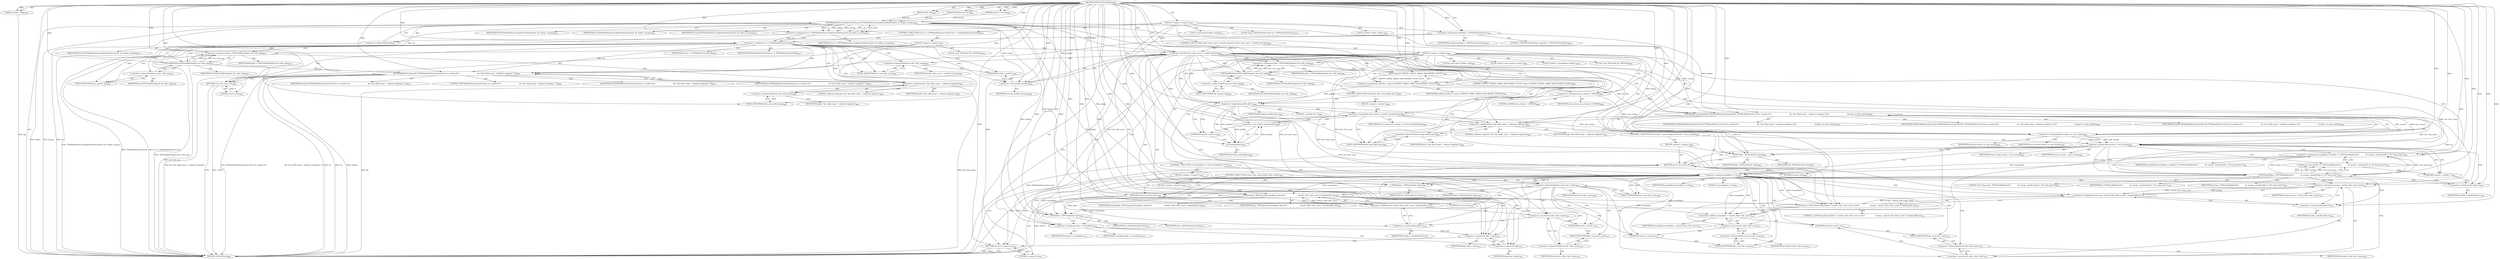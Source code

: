 digraph "TIFFFetchStripThing" {  
"96489" [label = <(METHOD,TIFFFetchStripThing)<SUB>6969</SUB>> ]
"96490" [label = <(PARAM,TIFF *tif)<SUB>6969</SUB>> ]
"96491" [label = <(PARAM,TIFFDirEntry *dir)<SUB>6969</SUB>> ]
"96492" [label = <(PARAM,uint32_t nstrips)<SUB>6969</SUB>> ]
"96493" [label = <(PARAM,uint64_t **lpp)<SUB>6970</SUB>> ]
"96494" [label = <(BLOCK,&lt;empty&gt;,&lt;empty&gt;)<SUB>6971</SUB>> ]
"96495" [label = <(LOCAL,constchar[] module: char[])<SUB>6972</SUB>> ]
"96496" [label = <(&lt;operator&gt;.assignment,module[] = &quot;TIFFFetchStripThing&quot;)<SUB>6972</SUB>> ]
"96497" [label = <(IDENTIFIER,module,module[] = &quot;TIFFFetchStripThing&quot;)<SUB>6972</SUB>> ]
"96498" [label = <(LITERAL,&quot;TIFFFetchStripThing&quot;,module[] = &quot;TIFFFetchStripThing&quot;)<SUB>6972</SUB>> ]
"96499" [label = <(LOCAL,enum TIFFReadDirEntryErr err: TIFFReadDirEntryErr)<SUB>6973</SUB>> ]
"96500" [label = <(LOCAL,uint64_t* data: uint64_t)<SUB>6974</SUB>> ]
"96501" [label = <(&lt;operator&gt;.assignment,err = TIFFReadDirEntryLong8ArrayWithLimit(tif, dir, &amp;data, nstrips))<SUB>6975</SUB>> ]
"96502" [label = <(IDENTIFIER,err,err = TIFFReadDirEntryLong8ArrayWithLimit(tif, dir, &amp;data, nstrips))<SUB>6975</SUB>> ]
"96503" [label = <(TIFFReadDirEntryLong8ArrayWithLimit,TIFFReadDirEntryLong8ArrayWithLimit(tif, dir, &amp;data, nstrips))<SUB>6975</SUB>> ]
"96504" [label = <(IDENTIFIER,tif,TIFFReadDirEntryLong8ArrayWithLimit(tif, dir, &amp;data, nstrips))<SUB>6975</SUB>> ]
"96505" [label = <(IDENTIFIER,dir,TIFFReadDirEntryLong8ArrayWithLimit(tif, dir, &amp;data, nstrips))<SUB>6975</SUB>> ]
"96506" [label = <(&lt;operator&gt;.addressOf,&amp;data)<SUB>6975</SUB>> ]
"96507" [label = <(IDENTIFIER,data,TIFFReadDirEntryLong8ArrayWithLimit(tif, dir, &amp;data, nstrips))<SUB>6975</SUB>> ]
"96508" [label = <(IDENTIFIER,nstrips,TIFFReadDirEntryLong8ArrayWithLimit(tif, dir, &amp;data, nstrips))<SUB>6975</SUB>> ]
"96509" [label = <(CONTROL_STRUCTURE,if (err != TIFFReadDirEntryErrOk),if (err != TIFFReadDirEntryErrOk))<SUB>6976</SUB>> ]
"96510" [label = <(&lt;operator&gt;.notEquals,err != TIFFReadDirEntryErrOk)<SUB>6976</SUB>> ]
"96511" [label = <(IDENTIFIER,err,err != TIFFReadDirEntryErrOk)<SUB>6976</SUB>> ]
"96512" [label = <(IDENTIFIER,TIFFReadDirEntryErrOk,err != TIFFReadDirEntryErrOk)<SUB>6976</SUB>> ]
"96513" [label = <(BLOCK,&lt;empty&gt;,&lt;empty&gt;)<SUB>6977</SUB>> ]
"96514" [label = <(LOCAL,const TIFFField* fip: TIFFField)<SUB>6978</SUB>> ]
"96515" [label = <(&lt;operator&gt;.assignment,*fip = TIFFFieldWithTag(tif, dir-&gt;tdir_tag))<SUB>6978</SUB>> ]
"96516" [label = <(IDENTIFIER,fip,*fip = TIFFFieldWithTag(tif, dir-&gt;tdir_tag))<SUB>6978</SUB>> ]
"96517" [label = <(TIFFFieldWithTag,TIFFFieldWithTag(tif, dir-&gt;tdir_tag))<SUB>6978</SUB>> ]
"96518" [label = <(IDENTIFIER,tif,TIFFFieldWithTag(tif, dir-&gt;tdir_tag))<SUB>6978</SUB>> ]
"96519" [label = <(&lt;operator&gt;.indirectFieldAccess,dir-&gt;tdir_tag)<SUB>6978</SUB>> ]
"96520" [label = <(IDENTIFIER,dir,TIFFFieldWithTag(tif, dir-&gt;tdir_tag))<SUB>6978</SUB>> ]
"96521" [label = <(FIELD_IDENTIFIER,tdir_tag,tdir_tag)<SUB>6978</SUB>> ]
"96522" [label = <(TIFFReadDirEntryOutputErr,TIFFReadDirEntryOutputErr(tif, err, module,\012                                  fip ? fip-&gt;field_name : &quot;unknown tagname&quot;, 0))<SUB>6979</SUB>> ]
"96523" [label = <(IDENTIFIER,tif,TIFFReadDirEntryOutputErr(tif, err, module,\012                                  fip ? fip-&gt;field_name : &quot;unknown tagname&quot;, 0))<SUB>6979</SUB>> ]
"96524" [label = <(IDENTIFIER,err,TIFFReadDirEntryOutputErr(tif, err, module,\012                                  fip ? fip-&gt;field_name : &quot;unknown tagname&quot;, 0))<SUB>6979</SUB>> ]
"96525" [label = <(IDENTIFIER,module,TIFFReadDirEntryOutputErr(tif, err, module,\012                                  fip ? fip-&gt;field_name : &quot;unknown tagname&quot;, 0))<SUB>6979</SUB>> ]
"96526" [label = <(&lt;operator&gt;.conditional,fip ? fip-&gt;field_name : &quot;unknown tagname&quot;)<SUB>6980</SUB>> ]
"96527" [label = <(IDENTIFIER,fip,fip ? fip-&gt;field_name : &quot;unknown tagname&quot;)<SUB>6980</SUB>> ]
"96528" [label = <(&lt;operator&gt;.indirectFieldAccess,fip-&gt;field_name)<SUB>6980</SUB>> ]
"96529" [label = <(IDENTIFIER,fip,fip ? fip-&gt;field_name : &quot;unknown tagname&quot;)<SUB>6980</SUB>> ]
"96530" [label = <(FIELD_IDENTIFIER,field_name,field_name)<SUB>6980</SUB>> ]
"96531" [label = <(LITERAL,&quot;unknown tagname&quot;,fip ? fip-&gt;field_name : &quot;unknown tagname&quot;)<SUB>6980</SUB>> ]
"96532" [label = <(LITERAL,0,TIFFReadDirEntryOutputErr(tif, err, module,\012                                  fip ? fip-&gt;field_name : &quot;unknown tagname&quot;, 0))<SUB>6980</SUB>> ]
"96533" [label = <(RETURN,return (0);,return (0);)<SUB>6981</SUB>> ]
"96534" [label = <(LITERAL,0,return (0);)<SUB>6981</SUB>> ]
"96535" [label = <(CONTROL_STRUCTURE,if (dir-&gt;tdir_count &lt; (uint64_t)nstrips),if (dir-&gt;tdir_count &lt; (uint64_t)nstrips))<SUB>6983</SUB>> ]
"96536" [label = <(&lt;operator&gt;.lessThan,dir-&gt;tdir_count &lt; (uint64_t)nstrips)<SUB>6983</SUB>> ]
"96537" [label = <(&lt;operator&gt;.indirectFieldAccess,dir-&gt;tdir_count)<SUB>6983</SUB>> ]
"96538" [label = <(IDENTIFIER,dir,dir-&gt;tdir_count &lt; (uint64_t)nstrips)<SUB>6983</SUB>> ]
"96539" [label = <(FIELD_IDENTIFIER,tdir_count,tdir_count)<SUB>6983</SUB>> ]
"96540" [label = <(&lt;operator&gt;.cast,(uint64_t)nstrips)<SUB>6983</SUB>> ]
"96541" [label = <(UNKNOWN,uint64_t,uint64_t)<SUB>6983</SUB>> ]
"96542" [label = <(IDENTIFIER,nstrips,(uint64_t)nstrips)<SUB>6983</SUB>> ]
"96543" [label = <(BLOCK,&lt;empty&gt;,&lt;empty&gt;)<SUB>6984</SUB>> ]
"96544" [label = <(LOCAL,uint64_t* resizeddata: uint64_t)<SUB>6985</SUB>> ]
"96545" [label = <(LOCAL,const TIFFField* fip: TIFFField)<SUB>6986</SUB>> ]
"96546" [label = <(&lt;operator&gt;.assignment,*fip = TIFFFieldWithTag(tif, dir-&gt;tdir_tag))<SUB>6986</SUB>> ]
"96547" [label = <(IDENTIFIER,fip,*fip = TIFFFieldWithTag(tif, dir-&gt;tdir_tag))<SUB>6986</SUB>> ]
"96548" [label = <(TIFFFieldWithTag,TIFFFieldWithTag(tif, dir-&gt;tdir_tag))<SUB>6986</SUB>> ]
"96549" [label = <(IDENTIFIER,tif,TIFFFieldWithTag(tif, dir-&gt;tdir_tag))<SUB>6986</SUB>> ]
"96550" [label = <(&lt;operator&gt;.indirectFieldAccess,dir-&gt;tdir_tag)<SUB>6986</SUB>> ]
"96551" [label = <(IDENTIFIER,dir,TIFFFieldWithTag(tif, dir-&gt;tdir_tag))<SUB>6986</SUB>> ]
"96552" [label = <(FIELD_IDENTIFIER,tdir_tag,tdir_tag)<SUB>6986</SUB>> ]
"96553" [label = <(LOCAL,const char* pszMax: char)<SUB>6987</SUB>> ]
"96554" [label = <(&lt;operator&gt;.assignment,*pszMax = getenv(&quot;LIBTIFF_STRILE_ARRAY_MAX_RESIZE_COUNT&quot;))<SUB>6987</SUB>> ]
"96555" [label = <(IDENTIFIER,pszMax,*pszMax = getenv(&quot;LIBTIFF_STRILE_ARRAY_MAX_RESIZE_COUNT&quot;))<SUB>6987</SUB>> ]
"96556" [label = <(getenv,getenv(&quot;LIBTIFF_STRILE_ARRAY_MAX_RESIZE_COUNT&quot;))<SUB>6987</SUB>> ]
"96557" [label = <(LITERAL,&quot;LIBTIFF_STRILE_ARRAY_MAX_RESIZE_COUNT&quot;,getenv(&quot;LIBTIFF_STRILE_ARRAY_MAX_RESIZE_COUNT&quot;))<SUB>6987</SUB>> ]
"96558" [label = <(LOCAL,uint32_t max_nstrips: uint32_t)<SUB>6988</SUB>> ]
"96559" [label = <(&lt;operator&gt;.assignment,max_nstrips = 1000000)<SUB>6988</SUB>> ]
"96560" [label = <(IDENTIFIER,max_nstrips,max_nstrips = 1000000)<SUB>6988</SUB>> ]
"96561" [label = <(LITERAL,1000000,max_nstrips = 1000000)<SUB>6988</SUB>> ]
"96562" [label = <(CONTROL_STRUCTURE,if (pszMax &amp;&amp; 1),if (pszMax &amp;&amp; 1))<SUB>6989</SUB>> ]
"96563" [label = <(&lt;operator&gt;.logicalAnd,pszMax &amp;&amp; 1)<SUB>6989</SUB>> ]
"96564" [label = <(IDENTIFIER,pszMax,pszMax &amp;&amp; 1)<SUB>6989</SUB>> ]
"96565" [label = <(LITERAL,1,pszMax &amp;&amp; 1)<SUB>6989</SUB>> ]
"96566" [label = <(BLOCK,&lt;empty&gt;,&lt;empty&gt;)<SUB>6990</SUB>> ]
"96567" [label = <(&lt;operator&gt;.assignment,max_nstrips = (uint32_t)atoi(pszMax))<SUB>6990</SUB>> ]
"96568" [label = <(IDENTIFIER,max_nstrips,max_nstrips = (uint32_t)atoi(pszMax))<SUB>6990</SUB>> ]
"96569" [label = <(&lt;operator&gt;.cast,(uint32_t)atoi(pszMax))<SUB>6990</SUB>> ]
"96570" [label = <(UNKNOWN,uint32_t,uint32_t)<SUB>6990</SUB>> ]
"96571" [label = <(atoi,atoi(pszMax))<SUB>6990</SUB>> ]
"96572" [label = <(IDENTIFIER,pszMax,atoi(pszMax))<SUB>6990</SUB>> ]
"96573" [label = <(TIFFReadDirEntryOutputErr,TIFFReadDirEntryOutputErr(tif, TIFFReadDirEntryErrCount, module,\012                                  fip ? fip-&gt;field_name : &quot;unknown tagname&quot;,\012                                  (nstrips &lt;= max_nstrips)))<SUB>6991</SUB>> ]
"96574" [label = <(IDENTIFIER,tif,TIFFReadDirEntryOutputErr(tif, TIFFReadDirEntryErrCount, module,\012                                  fip ? fip-&gt;field_name : &quot;unknown tagname&quot;,\012                                  (nstrips &lt;= max_nstrips)))<SUB>6991</SUB>> ]
"96575" [label = <(IDENTIFIER,TIFFReadDirEntryErrCount,TIFFReadDirEntryOutputErr(tif, TIFFReadDirEntryErrCount, module,\012                                  fip ? fip-&gt;field_name : &quot;unknown tagname&quot;,\012                                  (nstrips &lt;= max_nstrips)))<SUB>6991</SUB>> ]
"96576" [label = <(IDENTIFIER,module,TIFFReadDirEntryOutputErr(tif, TIFFReadDirEntryErrCount, module,\012                                  fip ? fip-&gt;field_name : &quot;unknown tagname&quot;,\012                                  (nstrips &lt;= max_nstrips)))<SUB>6991</SUB>> ]
"96577" [label = <(&lt;operator&gt;.conditional,fip ? fip-&gt;field_name : &quot;unknown tagname&quot;)<SUB>6992</SUB>> ]
"96578" [label = <(IDENTIFIER,fip,fip ? fip-&gt;field_name : &quot;unknown tagname&quot;)<SUB>6992</SUB>> ]
"96579" [label = <(&lt;operator&gt;.indirectFieldAccess,fip-&gt;field_name)<SUB>6992</SUB>> ]
"96580" [label = <(IDENTIFIER,fip,fip ? fip-&gt;field_name : &quot;unknown tagname&quot;)<SUB>6992</SUB>> ]
"96581" [label = <(FIELD_IDENTIFIER,field_name,field_name)<SUB>6992</SUB>> ]
"96582" [label = <(LITERAL,&quot;unknown tagname&quot;,fip ? fip-&gt;field_name : &quot;unknown tagname&quot;)<SUB>6992</SUB>> ]
"96583" [label = <(&lt;operator&gt;.lessEqualsThan,nstrips &lt;= max_nstrips)<SUB>6993</SUB>> ]
"96584" [label = <(IDENTIFIER,nstrips,nstrips &lt;= max_nstrips)<SUB>6993</SUB>> ]
"96585" [label = <(IDENTIFIER,max_nstrips,nstrips &lt;= max_nstrips)<SUB>6993</SUB>> ]
"96586" [label = <(CONTROL_STRUCTURE,if (nstrips &gt; max_nstrips),if (nstrips &gt; max_nstrips))<SUB>6995</SUB>> ]
"96587" [label = <(&lt;operator&gt;.greaterThan,nstrips &gt; max_nstrips)<SUB>6995</SUB>> ]
"96588" [label = <(IDENTIFIER,nstrips,nstrips &gt; max_nstrips)<SUB>6995</SUB>> ]
"96589" [label = <(IDENTIFIER,max_nstrips,nstrips &gt; max_nstrips)<SUB>6995</SUB>> ]
"96590" [label = <(BLOCK,&lt;empty&gt;,&lt;empty&gt;)<SUB>6996</SUB>> ]
"96591" [label = <(_TIFFfreeExt,_TIFFfreeExt(tif, data))<SUB>6997</SUB>> ]
"96592" [label = <(IDENTIFIER,tif,_TIFFfreeExt(tif, data))<SUB>6997</SUB>> ]
"96593" [label = <(IDENTIFIER,data,_TIFFfreeExt(tif, data))<SUB>6997</SUB>> ]
"96594" [label = <(RETURN,return (0);,return (0);)<SUB>6998</SUB>> ]
"96595" [label = <(LITERAL,0,return (0);)<SUB>6998</SUB>> ]
"96596" [label = <(&lt;operator&gt;.assignment,resizeddata = (uint64_t *)_TIFFCheckMalloc(\012            tif, nstrips, sizeof(uint64_t), &quot;for strip array&quot;))<SUB>7001</SUB>> ]
"96597" [label = <(IDENTIFIER,resizeddata,resizeddata = (uint64_t *)_TIFFCheckMalloc(\012            tif, nstrips, sizeof(uint64_t), &quot;for strip array&quot;))<SUB>7001</SUB>> ]
"96598" [label = <(&lt;operator&gt;.cast,(uint64_t *)_TIFFCheckMalloc(\012            tif, nstrips, sizeof(uint64_t), &quot;for strip array&quot;))<SUB>7001</SUB>> ]
"96599" [label = <(UNKNOWN,uint64_t *,uint64_t *)<SUB>7001</SUB>> ]
"96600" [label = <(_TIFFCheckMalloc,_TIFFCheckMalloc(\012            tif, nstrips, sizeof(uint64_t), &quot;for strip array&quot;))<SUB>7001</SUB>> ]
"96601" [label = <(IDENTIFIER,tif,_TIFFCheckMalloc(\012            tif, nstrips, sizeof(uint64_t), &quot;for strip array&quot;))<SUB>7002</SUB>> ]
"96602" [label = <(IDENTIFIER,nstrips,_TIFFCheckMalloc(\012            tif, nstrips, sizeof(uint64_t), &quot;for strip array&quot;))<SUB>7002</SUB>> ]
"96603" [label = <(&lt;operator&gt;.sizeOf,sizeof(uint64_t))<SUB>7002</SUB>> ]
"96604" [label = <(IDENTIFIER,uint64_t,sizeof(uint64_t))<SUB>7002</SUB>> ]
"96605" [label = <(LITERAL,&quot;for strip array&quot;,_TIFFCheckMalloc(\012            tif, nstrips, sizeof(uint64_t), &quot;for strip array&quot;))<SUB>7002</SUB>> ]
"96606" [label = <(CONTROL_STRUCTURE,if (resizeddata == 0),if (resizeddata == 0))<SUB>7003</SUB>> ]
"96607" [label = <(&lt;operator&gt;.equals,resizeddata == 0)<SUB>7003</SUB>> ]
"96608" [label = <(IDENTIFIER,resizeddata,resizeddata == 0)<SUB>7003</SUB>> ]
"96609" [label = <(LITERAL,0,resizeddata == 0)<SUB>7003</SUB>> ]
"96610" [label = <(BLOCK,&lt;empty&gt;,&lt;empty&gt;)<SUB>7004</SUB>> ]
"96611" [label = <(_TIFFfreeExt,_TIFFfreeExt(tif, data))<SUB>7005</SUB>> ]
"96612" [label = <(IDENTIFIER,tif,_TIFFfreeExt(tif, data))<SUB>7005</SUB>> ]
"96613" [label = <(IDENTIFIER,data,_TIFFfreeExt(tif, data))<SUB>7005</SUB>> ]
"96614" [label = <(RETURN,return (0);,return (0);)<SUB>7006</SUB>> ]
"96615" [label = <(LITERAL,0,return (0);)<SUB>7006</SUB>> ]
"96616" [label = <(CONTROL_STRUCTURE,if (dir-&gt;tdir_count),if (dir-&gt;tdir_count))<SUB>7008</SUB>> ]
"96617" [label = <(&lt;operator&gt;.indirectFieldAccess,dir-&gt;tdir_count)<SUB>7008</SUB>> ]
"96618" [label = <(IDENTIFIER,dir,if (dir-&gt;tdir_count))<SUB>7008</SUB>> ]
"96619" [label = <(FIELD_IDENTIFIER,tdir_count,tdir_count)<SUB>7008</SUB>> ]
"96620" [label = <(BLOCK,&lt;empty&gt;,&lt;empty&gt;)<SUB>7009</SUB>> ]
"96621" [label = <(_TIFFmemcpy,_TIFFmemcpy(resizeddata, data,\012                        (uint32_t)dir-&gt;tdir_count * sizeof(uint64_t)))<SUB>7009</SUB>> ]
"96622" [label = <(IDENTIFIER,resizeddata,_TIFFmemcpy(resizeddata, data,\012                        (uint32_t)dir-&gt;tdir_count * sizeof(uint64_t)))<SUB>7009</SUB>> ]
"96623" [label = <(IDENTIFIER,data,_TIFFmemcpy(resizeddata, data,\012                        (uint32_t)dir-&gt;tdir_count * sizeof(uint64_t)))<SUB>7009</SUB>> ]
"96624" [label = <(&lt;operator&gt;.multiplication,(uint32_t)dir-&gt;tdir_count * sizeof(uint64_t))<SUB>7010</SUB>> ]
"96625" [label = <(&lt;operator&gt;.cast,(uint32_t)dir-&gt;tdir_count)<SUB>7010</SUB>> ]
"96626" [label = <(UNKNOWN,uint32_t,uint32_t)<SUB>7010</SUB>> ]
"96627" [label = <(&lt;operator&gt;.indirectFieldAccess,dir-&gt;tdir_count)<SUB>7010</SUB>> ]
"96628" [label = <(IDENTIFIER,dir,(uint32_t)dir-&gt;tdir_count)<SUB>7010</SUB>> ]
"96629" [label = <(FIELD_IDENTIFIER,tdir_count,tdir_count)<SUB>7010</SUB>> ]
"96630" [label = <(&lt;operator&gt;.sizeOf,sizeof(uint64_t))<SUB>7010</SUB>> ]
"96631" [label = <(IDENTIFIER,uint64_t,sizeof(uint64_t))<SUB>7010</SUB>> ]
"96632" [label = <(_TIFFmemset,_TIFFmemset(resizeddata + (uint32_t)dir-&gt;tdir_count, 0,\012                    (nstrips - (uint32_t)dir-&gt;tdir_count) * sizeof(uint64_t)))<SUB>7011</SUB>> ]
"96633" [label = <(&lt;operator&gt;.addition,resizeddata + (uint32_t)dir-&gt;tdir_count)<SUB>7011</SUB>> ]
"96634" [label = <(IDENTIFIER,resizeddata,resizeddata + (uint32_t)dir-&gt;tdir_count)<SUB>7011</SUB>> ]
"96635" [label = <(&lt;operator&gt;.cast,(uint32_t)dir-&gt;tdir_count)<SUB>7011</SUB>> ]
"96636" [label = <(UNKNOWN,uint32_t,uint32_t)<SUB>7011</SUB>> ]
"96637" [label = <(&lt;operator&gt;.indirectFieldAccess,dir-&gt;tdir_count)<SUB>7011</SUB>> ]
"96638" [label = <(IDENTIFIER,dir,(uint32_t)dir-&gt;tdir_count)<SUB>7011</SUB>> ]
"96639" [label = <(FIELD_IDENTIFIER,tdir_count,tdir_count)<SUB>7011</SUB>> ]
"96640" [label = <(LITERAL,0,_TIFFmemset(resizeddata + (uint32_t)dir-&gt;tdir_count, 0,\012                    (nstrips - (uint32_t)dir-&gt;tdir_count) * sizeof(uint64_t)))<SUB>7011</SUB>> ]
"96641" [label = <(&lt;operator&gt;.multiplication,(nstrips - (uint32_t)dir-&gt;tdir_count) * sizeof(uint64_t))<SUB>7012</SUB>> ]
"96642" [label = <(&lt;operator&gt;.subtraction,nstrips - (uint32_t)dir-&gt;tdir_count)<SUB>7012</SUB>> ]
"96643" [label = <(IDENTIFIER,nstrips,nstrips - (uint32_t)dir-&gt;tdir_count)<SUB>7012</SUB>> ]
"96644" [label = <(&lt;operator&gt;.cast,(uint32_t)dir-&gt;tdir_count)<SUB>7012</SUB>> ]
"96645" [label = <(UNKNOWN,uint32_t,uint32_t)<SUB>7012</SUB>> ]
"96646" [label = <(&lt;operator&gt;.indirectFieldAccess,dir-&gt;tdir_count)<SUB>7012</SUB>> ]
"96647" [label = <(IDENTIFIER,dir,(uint32_t)dir-&gt;tdir_count)<SUB>7012</SUB>> ]
"96648" [label = <(FIELD_IDENTIFIER,tdir_count,tdir_count)<SUB>7012</SUB>> ]
"96649" [label = <(&lt;operator&gt;.sizeOf,sizeof(uint64_t))<SUB>7012</SUB>> ]
"96650" [label = <(IDENTIFIER,uint64_t,sizeof(uint64_t))<SUB>7012</SUB>> ]
"96651" [label = <(_TIFFfreeExt,_TIFFfreeExt(tif, data))<SUB>7013</SUB>> ]
"96652" [label = <(IDENTIFIER,tif,_TIFFfreeExt(tif, data))<SUB>7013</SUB>> ]
"96653" [label = <(IDENTIFIER,data,_TIFFfreeExt(tif, data))<SUB>7013</SUB>> ]
"96654" [label = <(&lt;operator&gt;.assignment,data = resizeddata)<SUB>7014</SUB>> ]
"96655" [label = <(IDENTIFIER,data,data = resizeddata)<SUB>7014</SUB>> ]
"96656" [label = <(IDENTIFIER,resizeddata,data = resizeddata)<SUB>7014</SUB>> ]
"96657" [label = <(&lt;operator&gt;.assignment,*lpp = data)<SUB>7016</SUB>> ]
"96658" [label = <(&lt;operator&gt;.indirection,*lpp)<SUB>7016</SUB>> ]
"96659" [label = <(IDENTIFIER,lpp,*lpp = data)<SUB>7016</SUB>> ]
"96660" [label = <(IDENTIFIER,data,*lpp = data)<SUB>7016</SUB>> ]
"96661" [label = <(RETURN,return (1);,return (1);)<SUB>7017</SUB>> ]
"96662" [label = <(LITERAL,1,return (1);)<SUB>7017</SUB>> ]
"96663" [label = <(METHOD_RETURN,int)<SUB>6969</SUB>> ]
  "96489" -> "96490"  [ label = "AST: "] 
  "96489" -> "96491"  [ label = "AST: "] 
  "96489" -> "96492"  [ label = "AST: "] 
  "96489" -> "96493"  [ label = "AST: "] 
  "96489" -> "96494"  [ label = "AST: "] 
  "96489" -> "96663"  [ label = "AST: "] 
  "96494" -> "96495"  [ label = "AST: "] 
  "96494" -> "96496"  [ label = "AST: "] 
  "96494" -> "96499"  [ label = "AST: "] 
  "96494" -> "96500"  [ label = "AST: "] 
  "96494" -> "96501"  [ label = "AST: "] 
  "96494" -> "96509"  [ label = "AST: "] 
  "96494" -> "96535"  [ label = "AST: "] 
  "96494" -> "96657"  [ label = "AST: "] 
  "96494" -> "96661"  [ label = "AST: "] 
  "96496" -> "96497"  [ label = "AST: "] 
  "96496" -> "96498"  [ label = "AST: "] 
  "96501" -> "96502"  [ label = "AST: "] 
  "96501" -> "96503"  [ label = "AST: "] 
  "96503" -> "96504"  [ label = "AST: "] 
  "96503" -> "96505"  [ label = "AST: "] 
  "96503" -> "96506"  [ label = "AST: "] 
  "96503" -> "96508"  [ label = "AST: "] 
  "96506" -> "96507"  [ label = "AST: "] 
  "96509" -> "96510"  [ label = "AST: "] 
  "96509" -> "96513"  [ label = "AST: "] 
  "96510" -> "96511"  [ label = "AST: "] 
  "96510" -> "96512"  [ label = "AST: "] 
  "96513" -> "96514"  [ label = "AST: "] 
  "96513" -> "96515"  [ label = "AST: "] 
  "96513" -> "96522"  [ label = "AST: "] 
  "96513" -> "96533"  [ label = "AST: "] 
  "96515" -> "96516"  [ label = "AST: "] 
  "96515" -> "96517"  [ label = "AST: "] 
  "96517" -> "96518"  [ label = "AST: "] 
  "96517" -> "96519"  [ label = "AST: "] 
  "96519" -> "96520"  [ label = "AST: "] 
  "96519" -> "96521"  [ label = "AST: "] 
  "96522" -> "96523"  [ label = "AST: "] 
  "96522" -> "96524"  [ label = "AST: "] 
  "96522" -> "96525"  [ label = "AST: "] 
  "96522" -> "96526"  [ label = "AST: "] 
  "96522" -> "96532"  [ label = "AST: "] 
  "96526" -> "96527"  [ label = "AST: "] 
  "96526" -> "96528"  [ label = "AST: "] 
  "96526" -> "96531"  [ label = "AST: "] 
  "96528" -> "96529"  [ label = "AST: "] 
  "96528" -> "96530"  [ label = "AST: "] 
  "96533" -> "96534"  [ label = "AST: "] 
  "96535" -> "96536"  [ label = "AST: "] 
  "96535" -> "96543"  [ label = "AST: "] 
  "96536" -> "96537"  [ label = "AST: "] 
  "96536" -> "96540"  [ label = "AST: "] 
  "96537" -> "96538"  [ label = "AST: "] 
  "96537" -> "96539"  [ label = "AST: "] 
  "96540" -> "96541"  [ label = "AST: "] 
  "96540" -> "96542"  [ label = "AST: "] 
  "96543" -> "96544"  [ label = "AST: "] 
  "96543" -> "96545"  [ label = "AST: "] 
  "96543" -> "96546"  [ label = "AST: "] 
  "96543" -> "96553"  [ label = "AST: "] 
  "96543" -> "96554"  [ label = "AST: "] 
  "96543" -> "96558"  [ label = "AST: "] 
  "96543" -> "96559"  [ label = "AST: "] 
  "96543" -> "96562"  [ label = "AST: "] 
  "96543" -> "96573"  [ label = "AST: "] 
  "96543" -> "96586"  [ label = "AST: "] 
  "96543" -> "96596"  [ label = "AST: "] 
  "96543" -> "96606"  [ label = "AST: "] 
  "96543" -> "96616"  [ label = "AST: "] 
  "96543" -> "96632"  [ label = "AST: "] 
  "96543" -> "96651"  [ label = "AST: "] 
  "96543" -> "96654"  [ label = "AST: "] 
  "96546" -> "96547"  [ label = "AST: "] 
  "96546" -> "96548"  [ label = "AST: "] 
  "96548" -> "96549"  [ label = "AST: "] 
  "96548" -> "96550"  [ label = "AST: "] 
  "96550" -> "96551"  [ label = "AST: "] 
  "96550" -> "96552"  [ label = "AST: "] 
  "96554" -> "96555"  [ label = "AST: "] 
  "96554" -> "96556"  [ label = "AST: "] 
  "96556" -> "96557"  [ label = "AST: "] 
  "96559" -> "96560"  [ label = "AST: "] 
  "96559" -> "96561"  [ label = "AST: "] 
  "96562" -> "96563"  [ label = "AST: "] 
  "96562" -> "96566"  [ label = "AST: "] 
  "96563" -> "96564"  [ label = "AST: "] 
  "96563" -> "96565"  [ label = "AST: "] 
  "96566" -> "96567"  [ label = "AST: "] 
  "96567" -> "96568"  [ label = "AST: "] 
  "96567" -> "96569"  [ label = "AST: "] 
  "96569" -> "96570"  [ label = "AST: "] 
  "96569" -> "96571"  [ label = "AST: "] 
  "96571" -> "96572"  [ label = "AST: "] 
  "96573" -> "96574"  [ label = "AST: "] 
  "96573" -> "96575"  [ label = "AST: "] 
  "96573" -> "96576"  [ label = "AST: "] 
  "96573" -> "96577"  [ label = "AST: "] 
  "96573" -> "96583"  [ label = "AST: "] 
  "96577" -> "96578"  [ label = "AST: "] 
  "96577" -> "96579"  [ label = "AST: "] 
  "96577" -> "96582"  [ label = "AST: "] 
  "96579" -> "96580"  [ label = "AST: "] 
  "96579" -> "96581"  [ label = "AST: "] 
  "96583" -> "96584"  [ label = "AST: "] 
  "96583" -> "96585"  [ label = "AST: "] 
  "96586" -> "96587"  [ label = "AST: "] 
  "96586" -> "96590"  [ label = "AST: "] 
  "96587" -> "96588"  [ label = "AST: "] 
  "96587" -> "96589"  [ label = "AST: "] 
  "96590" -> "96591"  [ label = "AST: "] 
  "96590" -> "96594"  [ label = "AST: "] 
  "96591" -> "96592"  [ label = "AST: "] 
  "96591" -> "96593"  [ label = "AST: "] 
  "96594" -> "96595"  [ label = "AST: "] 
  "96596" -> "96597"  [ label = "AST: "] 
  "96596" -> "96598"  [ label = "AST: "] 
  "96598" -> "96599"  [ label = "AST: "] 
  "96598" -> "96600"  [ label = "AST: "] 
  "96600" -> "96601"  [ label = "AST: "] 
  "96600" -> "96602"  [ label = "AST: "] 
  "96600" -> "96603"  [ label = "AST: "] 
  "96600" -> "96605"  [ label = "AST: "] 
  "96603" -> "96604"  [ label = "AST: "] 
  "96606" -> "96607"  [ label = "AST: "] 
  "96606" -> "96610"  [ label = "AST: "] 
  "96607" -> "96608"  [ label = "AST: "] 
  "96607" -> "96609"  [ label = "AST: "] 
  "96610" -> "96611"  [ label = "AST: "] 
  "96610" -> "96614"  [ label = "AST: "] 
  "96611" -> "96612"  [ label = "AST: "] 
  "96611" -> "96613"  [ label = "AST: "] 
  "96614" -> "96615"  [ label = "AST: "] 
  "96616" -> "96617"  [ label = "AST: "] 
  "96616" -> "96620"  [ label = "AST: "] 
  "96617" -> "96618"  [ label = "AST: "] 
  "96617" -> "96619"  [ label = "AST: "] 
  "96620" -> "96621"  [ label = "AST: "] 
  "96621" -> "96622"  [ label = "AST: "] 
  "96621" -> "96623"  [ label = "AST: "] 
  "96621" -> "96624"  [ label = "AST: "] 
  "96624" -> "96625"  [ label = "AST: "] 
  "96624" -> "96630"  [ label = "AST: "] 
  "96625" -> "96626"  [ label = "AST: "] 
  "96625" -> "96627"  [ label = "AST: "] 
  "96627" -> "96628"  [ label = "AST: "] 
  "96627" -> "96629"  [ label = "AST: "] 
  "96630" -> "96631"  [ label = "AST: "] 
  "96632" -> "96633"  [ label = "AST: "] 
  "96632" -> "96640"  [ label = "AST: "] 
  "96632" -> "96641"  [ label = "AST: "] 
  "96633" -> "96634"  [ label = "AST: "] 
  "96633" -> "96635"  [ label = "AST: "] 
  "96635" -> "96636"  [ label = "AST: "] 
  "96635" -> "96637"  [ label = "AST: "] 
  "96637" -> "96638"  [ label = "AST: "] 
  "96637" -> "96639"  [ label = "AST: "] 
  "96641" -> "96642"  [ label = "AST: "] 
  "96641" -> "96649"  [ label = "AST: "] 
  "96642" -> "96643"  [ label = "AST: "] 
  "96642" -> "96644"  [ label = "AST: "] 
  "96644" -> "96645"  [ label = "AST: "] 
  "96644" -> "96646"  [ label = "AST: "] 
  "96646" -> "96647"  [ label = "AST: "] 
  "96646" -> "96648"  [ label = "AST: "] 
  "96649" -> "96650"  [ label = "AST: "] 
  "96651" -> "96652"  [ label = "AST: "] 
  "96651" -> "96653"  [ label = "AST: "] 
  "96654" -> "96655"  [ label = "AST: "] 
  "96654" -> "96656"  [ label = "AST: "] 
  "96657" -> "96658"  [ label = "AST: "] 
  "96657" -> "96660"  [ label = "AST: "] 
  "96658" -> "96659"  [ label = "AST: "] 
  "96661" -> "96662"  [ label = "AST: "] 
  "96496" -> "96506"  [ label = "CFG: "] 
  "96501" -> "96510"  [ label = "CFG: "] 
  "96657" -> "96661"  [ label = "CFG: "] 
  "96661" -> "96663"  [ label = "CFG: "] 
  "96503" -> "96501"  [ label = "CFG: "] 
  "96510" -> "96521"  [ label = "CFG: "] 
  "96510" -> "96539"  [ label = "CFG: "] 
  "96536" -> "96552"  [ label = "CFG: "] 
  "96536" -> "96658"  [ label = "CFG: "] 
  "96658" -> "96657"  [ label = "CFG: "] 
  "96506" -> "96503"  [ label = "CFG: "] 
  "96515" -> "96530"  [ label = "CFG: "] 
  "96515" -> "96526"  [ label = "CFG: "] 
  "96522" -> "96533"  [ label = "CFG: "] 
  "96533" -> "96663"  [ label = "CFG: "] 
  "96537" -> "96541"  [ label = "CFG: "] 
  "96540" -> "96536"  [ label = "CFG: "] 
  "96546" -> "96556"  [ label = "CFG: "] 
  "96554" -> "96559"  [ label = "CFG: "] 
  "96559" -> "96563"  [ label = "CFG: "] 
  "96573" -> "96587"  [ label = "CFG: "] 
  "96596" -> "96607"  [ label = "CFG: "] 
  "96632" -> "96651"  [ label = "CFG: "] 
  "96651" -> "96654"  [ label = "CFG: "] 
  "96654" -> "96658"  [ label = "CFG: "] 
  "96517" -> "96515"  [ label = "CFG: "] 
  "96526" -> "96522"  [ label = "CFG: "] 
  "96539" -> "96537"  [ label = "CFG: "] 
  "96541" -> "96540"  [ label = "CFG: "] 
  "96548" -> "96546"  [ label = "CFG: "] 
  "96556" -> "96554"  [ label = "CFG: "] 
  "96563" -> "96570"  [ label = "CFG: "] 
  "96563" -> "96581"  [ label = "CFG: "] 
  "96563" -> "96577"  [ label = "CFG: "] 
  "96577" -> "96583"  [ label = "CFG: "] 
  "96583" -> "96573"  [ label = "CFG: "] 
  "96587" -> "96591"  [ label = "CFG: "] 
  "96587" -> "96599"  [ label = "CFG: "] 
  "96598" -> "96596"  [ label = "CFG: "] 
  "96607" -> "96611"  [ label = "CFG: "] 
  "96607" -> "96619"  [ label = "CFG: "] 
  "96617" -> "96626"  [ label = "CFG: "] 
  "96617" -> "96636"  [ label = "CFG: "] 
  "96633" -> "96645"  [ label = "CFG: "] 
  "96641" -> "96632"  [ label = "CFG: "] 
  "96519" -> "96517"  [ label = "CFG: "] 
  "96528" -> "96526"  [ label = "CFG: "] 
  "96550" -> "96548"  [ label = "CFG: "] 
  "96567" -> "96581"  [ label = "CFG: "] 
  "96567" -> "96577"  [ label = "CFG: "] 
  "96579" -> "96577"  [ label = "CFG: "] 
  "96591" -> "96594"  [ label = "CFG: "] 
  "96594" -> "96663"  [ label = "CFG: "] 
  "96599" -> "96603"  [ label = "CFG: "] 
  "96600" -> "96598"  [ label = "CFG: "] 
  "96611" -> "96614"  [ label = "CFG: "] 
  "96614" -> "96663"  [ label = "CFG: "] 
  "96619" -> "96617"  [ label = "CFG: "] 
  "96621" -> "96636"  [ label = "CFG: "] 
  "96635" -> "96633"  [ label = "CFG: "] 
  "96642" -> "96649"  [ label = "CFG: "] 
  "96649" -> "96641"  [ label = "CFG: "] 
  "96521" -> "96519"  [ label = "CFG: "] 
  "96530" -> "96528"  [ label = "CFG: "] 
  "96552" -> "96550"  [ label = "CFG: "] 
  "96569" -> "96567"  [ label = "CFG: "] 
  "96581" -> "96579"  [ label = "CFG: "] 
  "96603" -> "96600"  [ label = "CFG: "] 
  "96624" -> "96621"  [ label = "CFG: "] 
  "96636" -> "96639"  [ label = "CFG: "] 
  "96637" -> "96635"  [ label = "CFG: "] 
  "96644" -> "96642"  [ label = "CFG: "] 
  "96570" -> "96571"  [ label = "CFG: "] 
  "96571" -> "96569"  [ label = "CFG: "] 
  "96625" -> "96630"  [ label = "CFG: "] 
  "96630" -> "96624"  [ label = "CFG: "] 
  "96639" -> "96637"  [ label = "CFG: "] 
  "96645" -> "96648"  [ label = "CFG: "] 
  "96646" -> "96644"  [ label = "CFG: "] 
  "96626" -> "96629"  [ label = "CFG: "] 
  "96627" -> "96625"  [ label = "CFG: "] 
  "96648" -> "96646"  [ label = "CFG: "] 
  "96629" -> "96627"  [ label = "CFG: "] 
  "96489" -> "96496"  [ label = "CFG: "] 
  "96533" -> "96663"  [ label = "DDG: &lt;RET&gt;"] 
  "96661" -> "96663"  [ label = "DDG: &lt;RET&gt;"] 
  "96614" -> "96663"  [ label = "DDG: &lt;RET&gt;"] 
  "96594" -> "96663"  [ label = "DDG: &lt;RET&gt;"] 
  "96493" -> "96663"  [ label = "DDG: lpp"] 
  "96503" -> "96663"  [ label = "DDG: dir"] 
  "96503" -> "96663"  [ label = "DDG: &amp;data"] 
  "96503" -> "96663"  [ label = "DDG: nstrips"] 
  "96501" -> "96663"  [ label = "DDG: TIFFReadDirEntryLong8ArrayWithLimit(tif, dir, &amp;data, nstrips)"] 
  "96510" -> "96663"  [ label = "DDG: err != TIFFReadDirEntryErrOk"] 
  "96517" -> "96663"  [ label = "DDG: dir-&gt;tdir_tag"] 
  "96515" -> "96663"  [ label = "DDG: TIFFFieldWithTag(tif, dir-&gt;tdir_tag)"] 
  "96522" -> "96663"  [ label = "DDG: tif"] 
  "96522" -> "96663"  [ label = "DDG: err"] 
  "96522" -> "96663"  [ label = "DDG: module"] 
  "96526" -> "96663"  [ label = "DDG: fip"] 
  "96526" -> "96663"  [ label = "DDG: fip-&gt;field_name"] 
  "96522" -> "96663"  [ label = "DDG: fip ? fip-&gt;field_name : &quot;unknown tagname&quot;"] 
  "96522" -> "96663"  [ label = "DDG: TIFFReadDirEntryOutputErr(tif, err, module,\012                                  fip ? fip-&gt;field_name : &quot;unknown tagname&quot;, 0)"] 
  "96573" -> "96663"  [ label = "DDG: TIFFReadDirEntryErrCount"] 
  "96510" -> "96663"  [ label = "DDG: TIFFReadDirEntryErrOk"] 
  "96489" -> "96490"  [ label = "DDG: "] 
  "96489" -> "96491"  [ label = "DDG: "] 
  "96489" -> "96492"  [ label = "DDG: "] 
  "96489" -> "96493"  [ label = "DDG: "] 
  "96489" -> "96496"  [ label = "DDG: "] 
  "96503" -> "96501"  [ label = "DDG: tif"] 
  "96503" -> "96501"  [ label = "DDG: dir"] 
  "96503" -> "96501"  [ label = "DDG: &amp;data"] 
  "96503" -> "96501"  [ label = "DDG: nstrips"] 
  "96503" -> "96657"  [ label = "DDG: &amp;data"] 
  "96654" -> "96657"  [ label = "DDG: data"] 
  "96489" -> "96657"  [ label = "DDG: "] 
  "96662" -> "96661"  [ label = "DDG: 1"] 
  "96489" -> "96661"  [ label = "DDG: "] 
  "96489" -> "96501"  [ label = "DDG: "] 
  "96489" -> "96662"  [ label = "DDG: "] 
  "96490" -> "96503"  [ label = "DDG: tif"] 
  "96489" -> "96503"  [ label = "DDG: "] 
  "96491" -> "96503"  [ label = "DDG: dir"] 
  "96492" -> "96503"  [ label = "DDG: nstrips"] 
  "96501" -> "96510"  [ label = "DDG: err"] 
  "96489" -> "96510"  [ label = "DDG: "] 
  "96517" -> "96515"  [ label = "DDG: tif"] 
  "96517" -> "96515"  [ label = "DDG: dir-&gt;tdir_tag"] 
  "96534" -> "96533"  [ label = "DDG: 0"] 
  "96489" -> "96533"  [ label = "DDG: "] 
  "96503" -> "96536"  [ label = "DDG: nstrips"] 
  "96489" -> "96536"  [ label = "DDG: "] 
  "96548" -> "96546"  [ label = "DDG: tif"] 
  "96548" -> "96546"  [ label = "DDG: dir-&gt;tdir_tag"] 
  "96556" -> "96554"  [ label = "DDG: &quot;LIBTIFF_STRILE_ARRAY_MAX_RESIZE_COUNT&quot;"] 
  "96489" -> "96559"  [ label = "DDG: "] 
  "96600" -> "96596"  [ label = "DDG: tif"] 
  "96600" -> "96596"  [ label = "DDG: nstrips"] 
  "96600" -> "96596"  [ label = "DDG: &quot;for strip array&quot;"] 
  "96489" -> "96654"  [ label = "DDG: "] 
  "96607" -> "96654"  [ label = "DDG: resizeddata"] 
  "96621" -> "96654"  [ label = "DDG: resizeddata"] 
  "96489" -> "96515"  [ label = "DDG: "] 
  "96517" -> "96522"  [ label = "DDG: tif"] 
  "96489" -> "96522"  [ label = "DDG: "] 
  "96510" -> "96522"  [ label = "DDG: err"] 
  "96496" -> "96522"  [ label = "DDG: module"] 
  "96489" -> "96534"  [ label = "DDG: "] 
  "96503" -> "96540"  [ label = "DDG: nstrips"] 
  "96489" -> "96540"  [ label = "DDG: "] 
  "96489" -> "96546"  [ label = "DDG: "] 
  "96489" -> "96554"  [ label = "DDG: "] 
  "96548" -> "96573"  [ label = "DDG: tif"] 
  "96489" -> "96573"  [ label = "DDG: "] 
  "96496" -> "96573"  [ label = "DDG: module"] 
  "96583" -> "96573"  [ label = "DDG: nstrips"] 
  "96583" -> "96573"  [ label = "DDG: max_nstrips"] 
  "96489" -> "96596"  [ label = "DDG: "] 
  "96607" -> "96632"  [ label = "DDG: resizeddata"] 
  "96621" -> "96632"  [ label = "DDG: resizeddata"] 
  "96489" -> "96632"  [ label = "DDG: "] 
  "96536" -> "96632"  [ label = "DDG: dir-&gt;tdir_count"] 
  "96641" -> "96632"  [ label = "DDG: nstrips - (uint32_t)dir-&gt;tdir_count"] 
  "96600" -> "96651"  [ label = "DDG: tif"] 
  "96489" -> "96651"  [ label = "DDG: "] 
  "96503" -> "96651"  [ label = "DDG: &amp;data"] 
  "96621" -> "96651"  [ label = "DDG: data"] 
  "96503" -> "96517"  [ label = "DDG: tif"] 
  "96489" -> "96517"  [ label = "DDG: "] 
  "96489" -> "96526"  [ label = "DDG: "] 
  "96503" -> "96548"  [ label = "DDG: tif"] 
  "96489" -> "96548"  [ label = "DDG: "] 
  "96489" -> "96556"  [ label = "DDG: "] 
  "96554" -> "96563"  [ label = "DDG: pszMax"] 
  "96489" -> "96563"  [ label = "DDG: "] 
  "96571" -> "96567"  [ label = "DDG: pszMax"] 
  "96489" -> "96577"  [ label = "DDG: "] 
  "96489" -> "96583"  [ label = "DDG: "] 
  "96503" -> "96583"  [ label = "DDG: nstrips"] 
  "96559" -> "96583"  [ label = "DDG: max_nstrips"] 
  "96567" -> "96583"  [ label = "DDG: max_nstrips"] 
  "96583" -> "96587"  [ label = "DDG: nstrips"] 
  "96489" -> "96587"  [ label = "DDG: "] 
  "96583" -> "96587"  [ label = "DDG: max_nstrips"] 
  "96595" -> "96594"  [ label = "DDG: 0"] 
  "96489" -> "96594"  [ label = "DDG: "] 
  "96600" -> "96598"  [ label = "DDG: tif"] 
  "96600" -> "96598"  [ label = "DDG: nstrips"] 
  "96600" -> "96598"  [ label = "DDG: &quot;for strip array&quot;"] 
  "96596" -> "96607"  [ label = "DDG: resizeddata"] 
  "96489" -> "96607"  [ label = "DDG: "] 
  "96615" -> "96614"  [ label = "DDG: 0"] 
  "96489" -> "96614"  [ label = "DDG: "] 
  "96607" -> "96633"  [ label = "DDG: resizeddata"] 
  "96621" -> "96633"  [ label = "DDG: resizeddata"] 
  "96489" -> "96633"  [ label = "DDG: "] 
  "96536" -> "96633"  [ label = "DDG: dir-&gt;tdir_count"] 
  "96642" -> "96641"  [ label = "DDG: nstrips"] 
  "96642" -> "96641"  [ label = "DDG: (uint32_t)dir-&gt;tdir_count"] 
  "96489" -> "96641"  [ label = "DDG: "] 
  "96489" -> "96567"  [ label = "DDG: "] 
  "96573" -> "96591"  [ label = "DDG: tif"] 
  "96489" -> "96591"  [ label = "DDG: "] 
  "96503" -> "96591"  [ label = "DDG: &amp;data"] 
  "96489" -> "96595"  [ label = "DDG: "] 
  "96573" -> "96600"  [ label = "DDG: tif"] 
  "96489" -> "96600"  [ label = "DDG: "] 
  "96587" -> "96600"  [ label = "DDG: nstrips"] 
  "96600" -> "96611"  [ label = "DDG: tif"] 
  "96489" -> "96611"  [ label = "DDG: "] 
  "96503" -> "96611"  [ label = "DDG: &amp;data"] 
  "96489" -> "96615"  [ label = "DDG: "] 
  "96607" -> "96621"  [ label = "DDG: resizeddata"] 
  "96489" -> "96621"  [ label = "DDG: "] 
  "96503" -> "96621"  [ label = "DDG: &amp;data"] 
  "96624" -> "96621"  [ label = "DDG: (uint32_t)dir-&gt;tdir_count"] 
  "96536" -> "96635"  [ label = "DDG: dir-&gt;tdir_count"] 
  "96600" -> "96642"  [ label = "DDG: nstrips"] 
  "96489" -> "96642"  [ label = "DDG: "] 
  "96536" -> "96642"  [ label = "DDG: dir-&gt;tdir_count"] 
  "96489" -> "96649"  [ label = "DDG: "] 
  "96571" -> "96569"  [ label = "DDG: pszMax"] 
  "96489" -> "96603"  [ label = "DDG: "] 
  "96536" -> "96624"  [ label = "DDG: dir-&gt;tdir_count"] 
  "96489" -> "96624"  [ label = "DDG: "] 
  "96536" -> "96644"  [ label = "DDG: dir-&gt;tdir_count"] 
  "96563" -> "96571"  [ label = "DDG: pszMax"] 
  "96489" -> "96571"  [ label = "DDG: "] 
  "96536" -> "96625"  [ label = "DDG: dir-&gt;tdir_count"] 
  "96489" -> "96630"  [ label = "DDG: "] 
  "96510" -> "96521"  [ label = "CDG: "] 
  "96510" -> "96522"  [ label = "CDG: "] 
  "96510" -> "96539"  [ label = "CDG: "] 
  "96510" -> "96537"  [ label = "CDG: "] 
  "96510" -> "96526"  [ label = "CDG: "] 
  "96510" -> "96519"  [ label = "CDG: "] 
  "96510" -> "96540"  [ label = "CDG: "] 
  "96510" -> "96533"  [ label = "CDG: "] 
  "96510" -> "96517"  [ label = "CDG: "] 
  "96510" -> "96515"  [ label = "CDG: "] 
  "96510" -> "96541"  [ label = "CDG: "] 
  "96510" -> "96536"  [ label = "CDG: "] 
  "96510" -> "96530"  [ label = "CDG: "] 
  "96510" -> "96528"  [ label = "CDG: "] 
  "96536" -> "96658"  [ label = "CDG: "] 
  "96536" -> "96563"  [ label = "CDG: "] 
  "96536" -> "96577"  [ label = "CDG: "] 
  "96536" -> "96550"  [ label = "CDG: "] 
  "96536" -> "96661"  [ label = "CDG: "] 
  "96536" -> "96559"  [ label = "CDG: "] 
  "96536" -> "96573"  [ label = "CDG: "] 
  "96536" -> "96556"  [ label = "CDG: "] 
  "96536" -> "96548"  [ label = "CDG: "] 
  "96536" -> "96554"  [ label = "CDG: "] 
  "96536" -> "96657"  [ label = "CDG: "] 
  "96536" -> "96552"  [ label = "CDG: "] 
  "96536" -> "96587"  [ label = "CDG: "] 
  "96536" -> "96583"  [ label = "CDG: "] 
  "96536" -> "96546"  [ label = "CDG: "] 
  "96536" -> "96581"  [ label = "CDG: "] 
  "96536" -> "96579"  [ label = "CDG: "] 
  "96563" -> "96567"  [ label = "CDG: "] 
  "96563" -> "96570"  [ label = "CDG: "] 
  "96563" -> "96569"  [ label = "CDG: "] 
  "96563" -> "96571"  [ label = "CDG: "] 
  "96587" -> "96600"  [ label = "CDG: "] 
  "96587" -> "96607"  [ label = "CDG: "] 
  "96587" -> "96598"  [ label = "CDG: "] 
  "96587" -> "96599"  [ label = "CDG: "] 
  "96587" -> "96603"  [ label = "CDG: "] 
  "96587" -> "96596"  [ label = "CDG: "] 
  "96587" -> "96594"  [ label = "CDG: "] 
  "96587" -> "96591"  [ label = "CDG: "] 
  "96607" -> "96632"  [ label = "CDG: "] 
  "96607" -> "96658"  [ label = "CDG: "] 
  "96607" -> "96619"  [ label = "CDG: "] 
  "96607" -> "96644"  [ label = "CDG: "] 
  "96607" -> "96636"  [ label = "CDG: "] 
  "96607" -> "96614"  [ label = "CDG: "] 
  "96607" -> "96633"  [ label = "CDG: "] 
  "96607" -> "96648"  [ label = "CDG: "] 
  "96607" -> "96661"  [ label = "CDG: "] 
  "96607" -> "96639"  [ label = "CDG: "] 
  "96607" -> "96654"  [ label = "CDG: "] 
  "96607" -> "96642"  [ label = "CDG: "] 
  "96607" -> "96637"  [ label = "CDG: "] 
  "96607" -> "96641"  [ label = "CDG: "] 
  "96607" -> "96657"  [ label = "CDG: "] 
  "96607" -> "96611"  [ label = "CDG: "] 
  "96607" -> "96645"  [ label = "CDG: "] 
  "96607" -> "96646"  [ label = "CDG: "] 
  "96607" -> "96651"  [ label = "CDG: "] 
  "96607" -> "96617"  [ label = "CDG: "] 
  "96607" -> "96649"  [ label = "CDG: "] 
  "96607" -> "96635"  [ label = "CDG: "] 
  "96617" -> "96624"  [ label = "CDG: "] 
  "96617" -> "96626"  [ label = "CDG: "] 
  "96617" -> "96629"  [ label = "CDG: "] 
  "96617" -> "96625"  [ label = "CDG: "] 
  "96617" -> "96621"  [ label = "CDG: "] 
  "96617" -> "96630"  [ label = "CDG: "] 
  "96617" -> "96627"  [ label = "CDG: "] 
}
